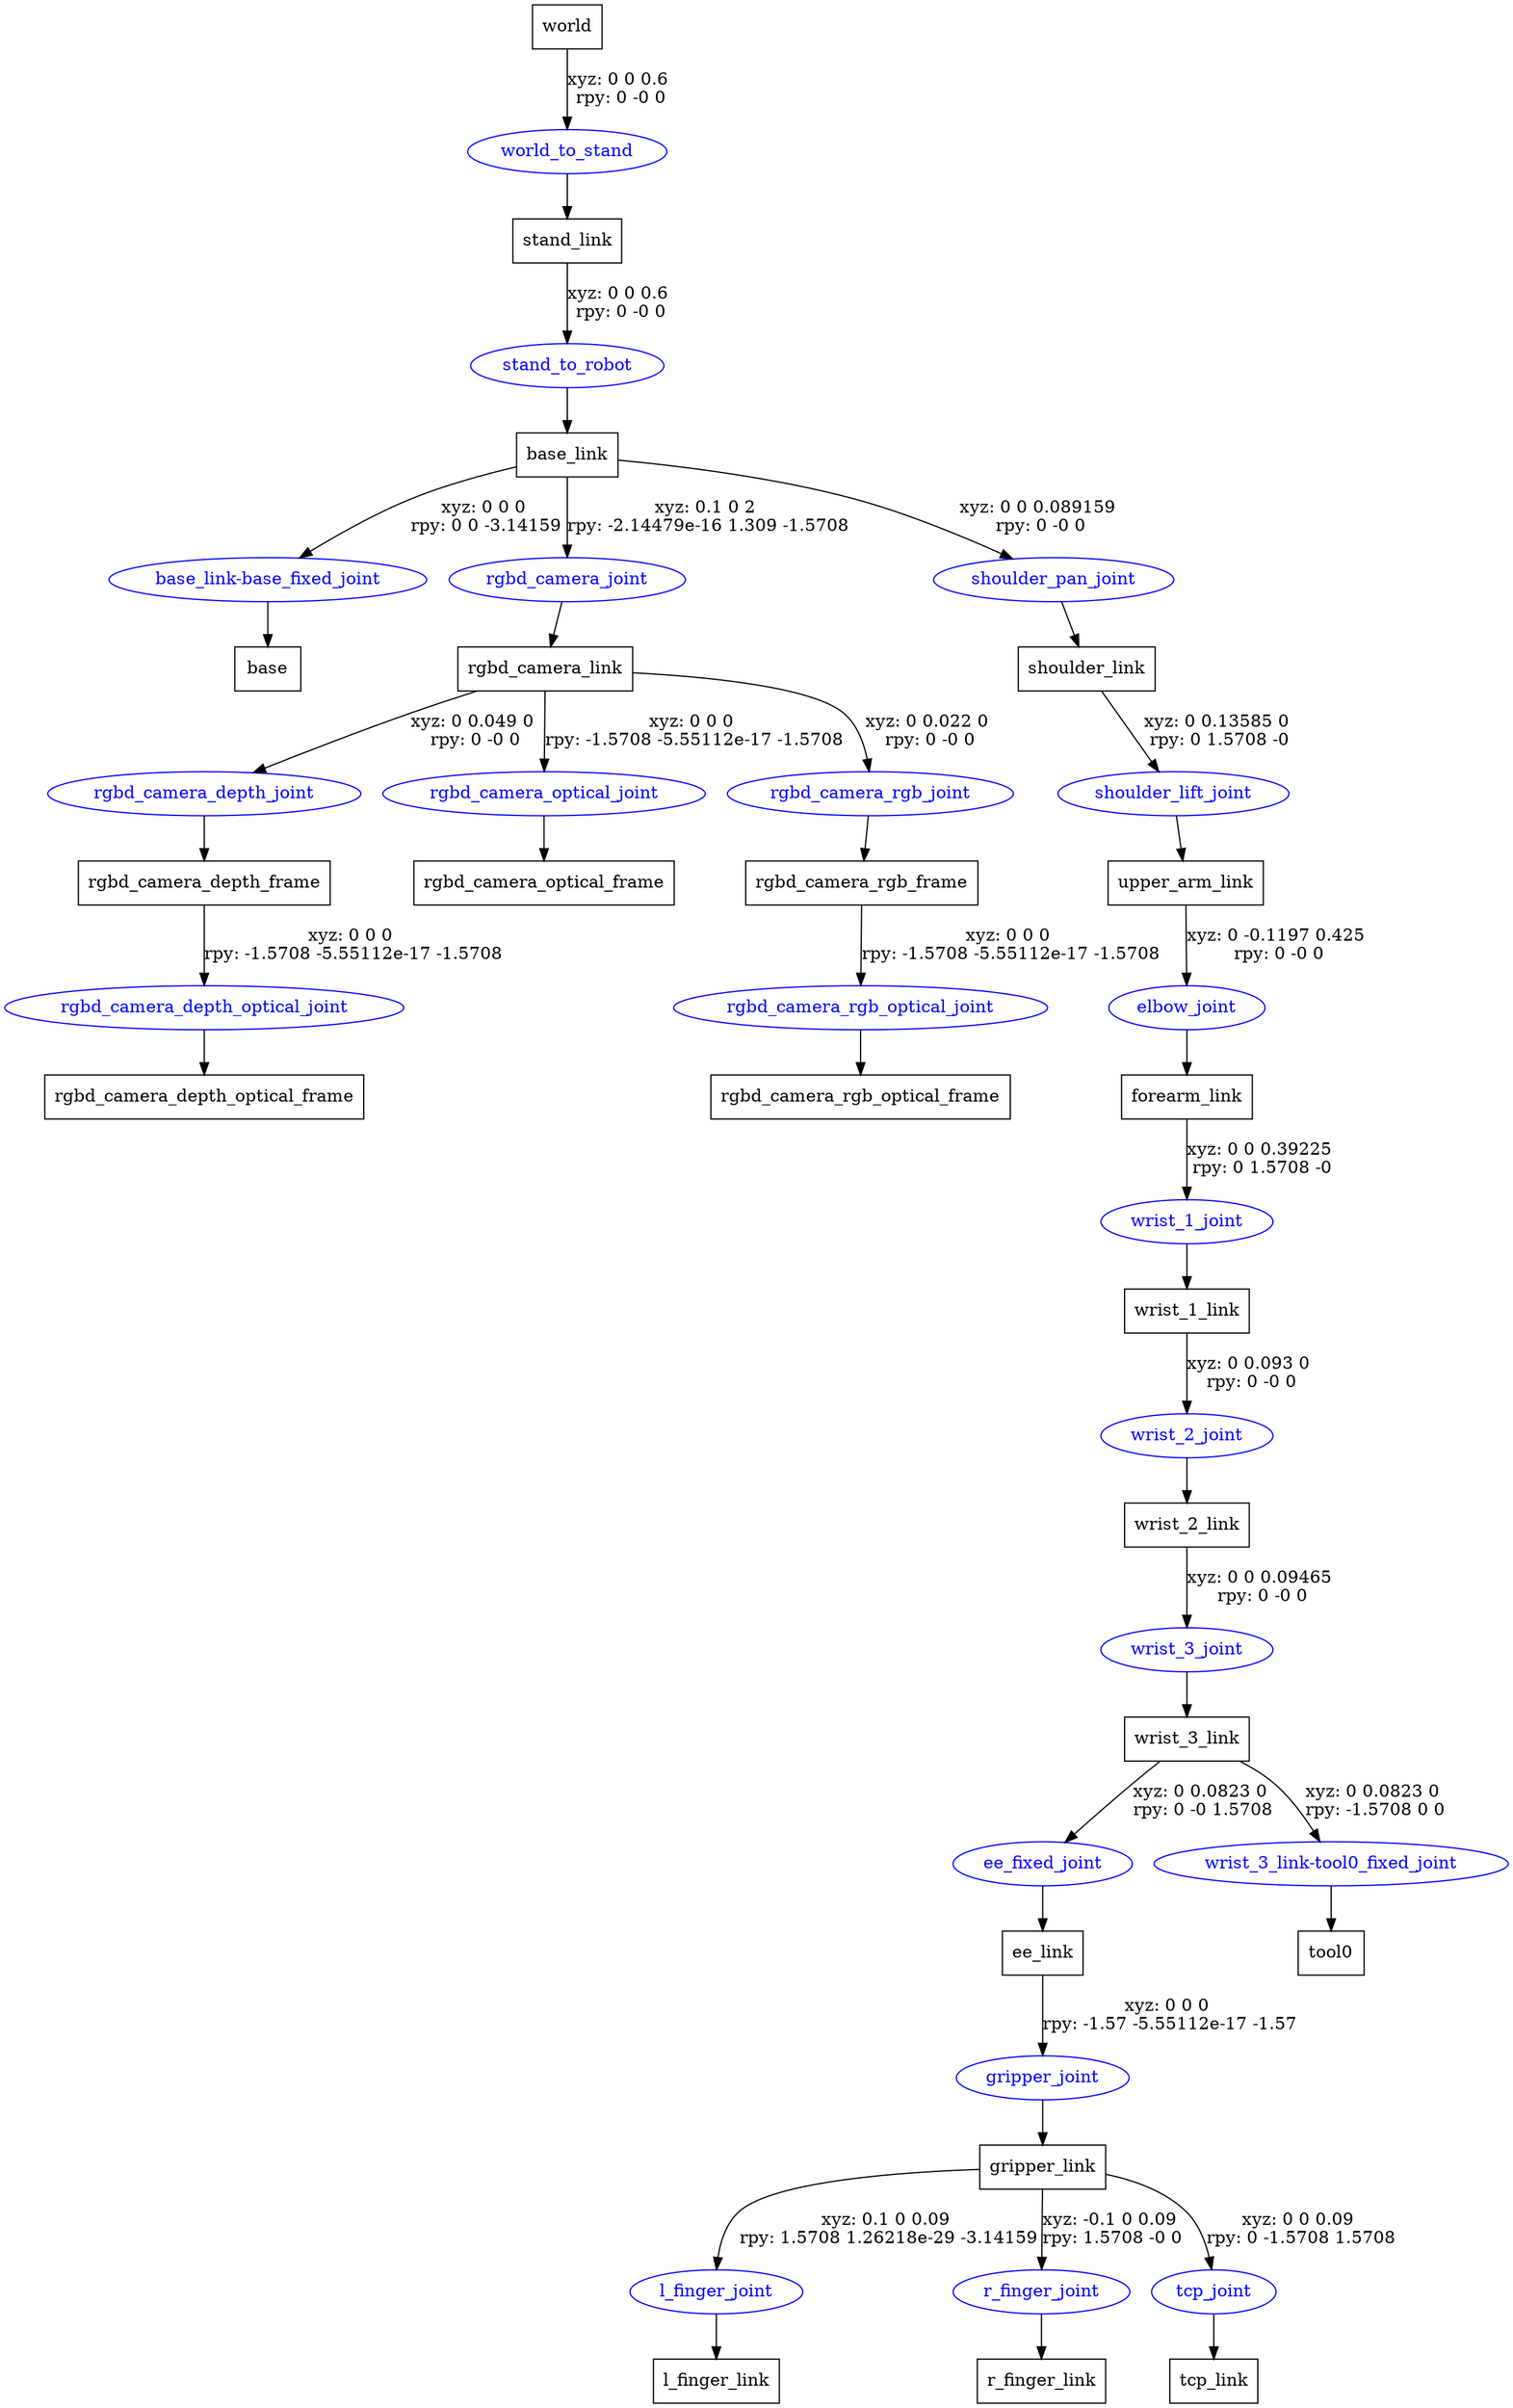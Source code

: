 digraph G {
node [shape=box];
"world" [label="world"];
"stand_link" [label="stand_link"];
"base_link" [label="base_link"];
"base" [label="base"];
"rgbd_camera_link" [label="rgbd_camera_link"];
"rgbd_camera_depth_frame" [label="rgbd_camera_depth_frame"];
"rgbd_camera_depth_optical_frame" [label="rgbd_camera_depth_optical_frame"];
"rgbd_camera_optical_frame" [label="rgbd_camera_optical_frame"];
"rgbd_camera_rgb_frame" [label="rgbd_camera_rgb_frame"];
"rgbd_camera_rgb_optical_frame" [label="rgbd_camera_rgb_optical_frame"];
"shoulder_link" [label="shoulder_link"];
"upper_arm_link" [label="upper_arm_link"];
"forearm_link" [label="forearm_link"];
"wrist_1_link" [label="wrist_1_link"];
"wrist_2_link" [label="wrist_2_link"];
"wrist_3_link" [label="wrist_3_link"];
"ee_link" [label="ee_link"];
"gripper_link" [label="gripper_link"];
"l_finger_link" [label="l_finger_link"];
"r_finger_link" [label="r_finger_link"];
"tcp_link" [label="tcp_link"];
"tool0" [label="tool0"];
node [shape=ellipse, color=blue, fontcolor=blue];
"world" -> "world_to_stand" [label="xyz: 0 0 0.6 \nrpy: 0 -0 0"]
"world_to_stand" -> "stand_link"
"stand_link" -> "stand_to_robot" [label="xyz: 0 0 0.6 \nrpy: 0 -0 0"]
"stand_to_robot" -> "base_link"
"base_link" -> "base_link-base_fixed_joint" [label="xyz: 0 0 0 \nrpy: 0 0 -3.14159"]
"base_link-base_fixed_joint" -> "base"
"base_link" -> "rgbd_camera_joint" [label="xyz: 0.1 0 2 \nrpy: -2.14479e-16 1.309 -1.5708"]
"rgbd_camera_joint" -> "rgbd_camera_link"
"rgbd_camera_link" -> "rgbd_camera_depth_joint" [label="xyz: 0 0.049 0 \nrpy: 0 -0 0"]
"rgbd_camera_depth_joint" -> "rgbd_camera_depth_frame"
"rgbd_camera_depth_frame" -> "rgbd_camera_depth_optical_joint" [label="xyz: 0 0 0 \nrpy: -1.5708 -5.55112e-17 -1.5708"]
"rgbd_camera_depth_optical_joint" -> "rgbd_camera_depth_optical_frame"
"rgbd_camera_link" -> "rgbd_camera_optical_joint" [label="xyz: 0 0 0 \nrpy: -1.5708 -5.55112e-17 -1.5708"]
"rgbd_camera_optical_joint" -> "rgbd_camera_optical_frame"
"rgbd_camera_link" -> "rgbd_camera_rgb_joint" [label="xyz: 0 0.022 0 \nrpy: 0 -0 0"]
"rgbd_camera_rgb_joint" -> "rgbd_camera_rgb_frame"
"rgbd_camera_rgb_frame" -> "rgbd_camera_rgb_optical_joint" [label="xyz: 0 0 0 \nrpy: -1.5708 -5.55112e-17 -1.5708"]
"rgbd_camera_rgb_optical_joint" -> "rgbd_camera_rgb_optical_frame"
"base_link" -> "shoulder_pan_joint" [label="xyz: 0 0 0.089159 \nrpy: 0 -0 0"]
"shoulder_pan_joint" -> "shoulder_link"
"shoulder_link" -> "shoulder_lift_joint" [label="xyz: 0 0.13585 0 \nrpy: 0 1.5708 -0"]
"shoulder_lift_joint" -> "upper_arm_link"
"upper_arm_link" -> "elbow_joint" [label="xyz: 0 -0.1197 0.425 \nrpy: 0 -0 0"]
"elbow_joint" -> "forearm_link"
"forearm_link" -> "wrist_1_joint" [label="xyz: 0 0 0.39225 \nrpy: 0 1.5708 -0"]
"wrist_1_joint" -> "wrist_1_link"
"wrist_1_link" -> "wrist_2_joint" [label="xyz: 0 0.093 0 \nrpy: 0 -0 0"]
"wrist_2_joint" -> "wrist_2_link"
"wrist_2_link" -> "wrist_3_joint" [label="xyz: 0 0 0.09465 \nrpy: 0 -0 0"]
"wrist_3_joint" -> "wrist_3_link"
"wrist_3_link" -> "ee_fixed_joint" [label="xyz: 0 0.0823 0 \nrpy: 0 -0 1.5708"]
"ee_fixed_joint" -> "ee_link"
"ee_link" -> "gripper_joint" [label="xyz: 0 0 0 \nrpy: -1.57 -5.55112e-17 -1.57"]
"gripper_joint" -> "gripper_link"
"gripper_link" -> "l_finger_joint" [label="xyz: 0.1 0 0.09 \nrpy: 1.5708 1.26218e-29 -3.14159"]
"l_finger_joint" -> "l_finger_link"
"gripper_link" -> "r_finger_joint" [label="xyz: -0.1 0 0.09 \nrpy: 1.5708 -0 0"]
"r_finger_joint" -> "r_finger_link"
"gripper_link" -> "tcp_joint" [label="xyz: 0 0 0.09 \nrpy: 0 -1.5708 1.5708"]
"tcp_joint" -> "tcp_link"
"wrist_3_link" -> "wrist_3_link-tool0_fixed_joint" [label="xyz: 0 0.0823 0 \nrpy: -1.5708 0 0"]
"wrist_3_link-tool0_fixed_joint" -> "tool0"
}
